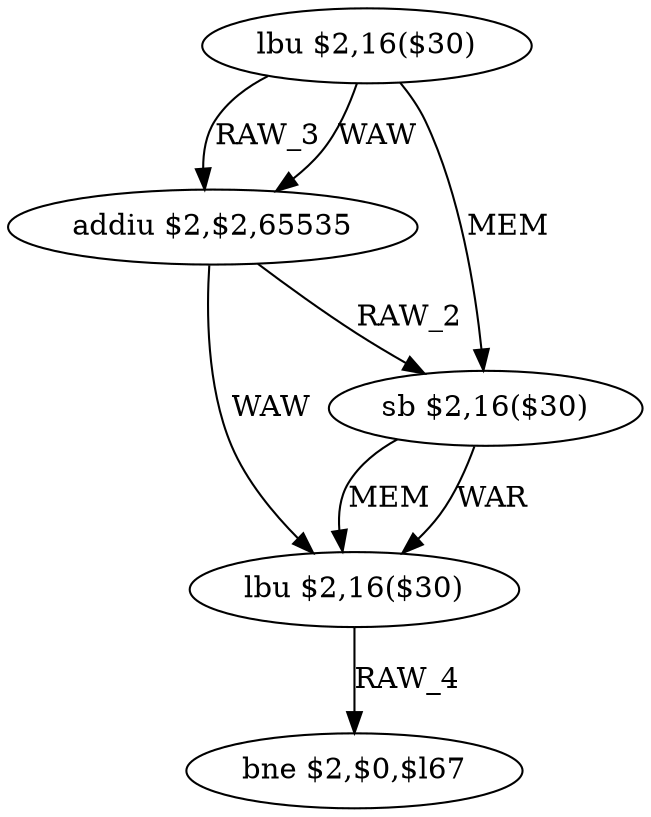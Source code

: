 digraph G1 {
node [shape = ellipse];
i0 [label = "lbu $2,16($30)"] ;
i0 ->  i1 [label= "RAW_3"];
i0 ->  i1 [label= "WAW"];
i0 ->  i2 [label= "MEM"];
i1 [label = "addiu $2,$2,65535"] ;
i1 ->  i2 [label= "RAW_2"];
i1 ->  i3 [label= "WAW"];
i2 [label = "sb $2,16($30)"] ;
i2 ->  i3 [label= "WAR"];
i2 ->  i3 [label= "MEM"];
i3 [label = "lbu $2,16($30)"] ;
i3 ->  i4 [label= "RAW_4"];
i4 [label = "bne $2,$0,$l67"] ;
}
